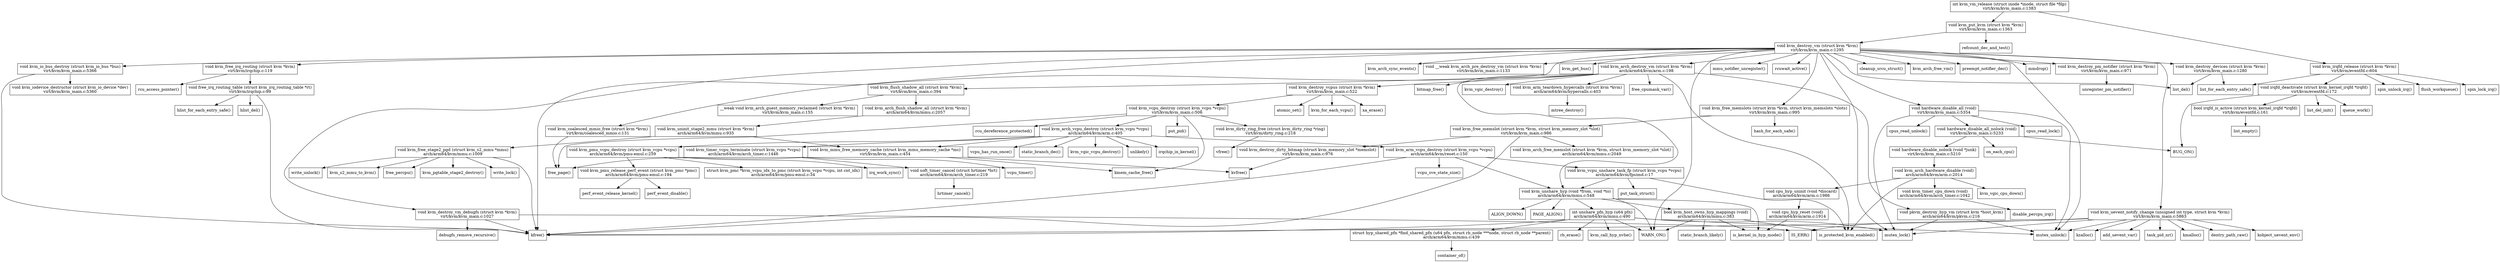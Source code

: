 // subgraph node: kvm_vm_release
// subgraph edge: kvm_vm_release->kvm_put_kvm
// subgraph node: kvm_put_kvm
// subgraph edge: kvm_put_kvm->refcount_dec_and_test
// subgraph node: refcount_dec_and_test
// subgraph edge: kvm_put_kvm->kvm_destroy_vm
// subgraph node: kvm_destroy_vm
// subgraph edge: kvm_destroy_vm->WARN_ON
// subgraph node: WARN_ON
// subgraph edge: kvm_destroy_vm->list_del
// subgraph node: list_del
// subgraph edge: kvm_destroy_vm->mutex_lock
// subgraph node: mutex_lock
// subgraph edge: kvm_destroy_vm->mutex_unlock
// subgraph node: mutex_unlock
// subgraph edge: kvm_destroy_vm->kvm_destroy_pm_notifier
// subgraph node: kvm_destroy_pm_notifier
// subgraph edge: kvm_destroy_pm_notifier->unregister_pm_notifier
// subgraph node: unregister_pm_notifier
// subgraph edge: kvm_destroy_vm->kvm_uevent_notify_change
// subgraph node: kvm_uevent_notify_change
// subgraph edge: kvm_uevent_notify_change->IS_ERR
// subgraph node: IS_ERR
// subgraph edge: kvm_uevent_notify_change->kfree
// subgraph node: kfree
// subgraph edge: kvm_uevent_notify_change->mutex_lock
// subgraph edge: kvm_uevent_notify_change->mutex_unlock
// subgraph edge: kvm_uevent_notify_change->kzalloc
// subgraph node: kzalloc
// subgraph edge: kvm_uevent_notify_change->add_uevent_var
// subgraph node: add_uevent_var
// subgraph edge: kvm_uevent_notify_change->task_pid_nr
// subgraph node: task_pid_nr
// subgraph edge: kvm_uevent_notify_change->kmalloc
// subgraph node: kmalloc
// subgraph edge: kvm_uevent_notify_change->dentry_path_raw
// subgraph node: dentry_path_raw
// subgraph edge: kvm_uevent_notify_change->kobject_uevent_env
// subgraph node: kobject_uevent_env
// subgraph edge: kvm_destroy_vm->kvm_destroy_vm_debugfs
// subgraph node: kvm_destroy_vm_debugfs
// subgraph edge: kvm_destroy_vm_debugfs->IS_ERR
// subgraph edge: kvm_destroy_vm_debugfs->kfree
// subgraph edge: kvm_destroy_vm_debugfs->debugfs_remove_recursive
// subgraph node: debugfs_remove_recursive
// subgraph edge: kvm_destroy_vm->kvm_arch_sync_events
// subgraph node: kvm_arch_sync_events
// subgraph edge: kvm_destroy_vm->kvm_arch_pre_destroy_vm
// subgraph node: kvm_arch_pre_destroy_vm
// subgraph edge: kvm_destroy_vm->kvm_free_irq_routing
// subgraph node: kvm_free_irq_routing
// subgraph edge: kvm_free_irq_routing->rcu_access_pointer
// subgraph node: rcu_access_pointer
// subgraph edge: kvm_free_irq_routing->free_irq_routing_table
// subgraph node: free_irq_routing_table
// subgraph edge: free_irq_routing_table->kfree
// subgraph edge: free_irq_routing_table->hlist_for_each_entry_safe
// subgraph node: hlist_for_each_entry_safe
// subgraph edge: free_irq_routing_table->hlist_del
// subgraph node: hlist_del
// subgraph edge: kvm_destroy_vm->kvm_get_bus
// subgraph node: kvm_get_bus
// subgraph edge: kvm_destroy_vm->kvm_io_bus_destroy
// subgraph node: kvm_io_bus_destroy
// subgraph edge: kvm_io_bus_destroy->kfree
// subgraph edge: kvm_io_bus_destroy->kvm_iodevice_destructor
// subgraph node: kvm_iodevice_destructor
// subgraph edge: kvm_destroy_vm->kvm_coalesced_mmio_free
// subgraph node: kvm_coalesced_mmio_free
// subgraph edge: kvm_coalesced_mmio_free->free_page
// subgraph node: free_page
// subgraph edge: kvm_destroy_vm->mmu_notifier_unregister
// subgraph node: mmu_notifier_unregister
// subgraph edge: kvm_destroy_vm->rcuwait_active
// subgraph node: rcuwait_active
// subgraph edge: kvm_destroy_vm->kvm_flush_shadow_all
// subgraph node: kvm_flush_shadow_all
// subgraph edge: kvm_flush_shadow_all->kvm_arch_flush_shadow_all
// subgraph node: kvm_arch_flush_shadow_all
// subgraph edge: kvm_arch_flush_shadow_all->kvm_uninit_stage2_mmu
// subgraph node: kvm_uninit_stage2_mmu
// subgraph edge: kvm_uninit_stage2_mmu->kvm_free_stage2_pgd
// subgraph node: kvm_free_stage2_pgd
// subgraph edge: kvm_free_stage2_pgd->write_lock
// subgraph node: write_lock
// subgraph edge: kvm_free_stage2_pgd->write_unlock
// subgraph node: write_unlock
// subgraph edge: kvm_free_stage2_pgd->kfree
// subgraph edge: kvm_free_stage2_pgd->kvm_s2_mmu_to_kvm
// subgraph node: kvm_s2_mmu_to_kvm
// subgraph edge: kvm_free_stage2_pgd->free_percpu
// subgraph node: free_percpu
// subgraph edge: kvm_free_stage2_pgd->kvm_pgtable_stage2_destroy
// subgraph node: kvm_pgtable_stage2_destroy
// subgraph edge: kvm_uninit_stage2_mmu->kvm_mmu_free_memory_cache
// subgraph node: kvm_mmu_free_memory_cache
// subgraph edge: kvm_mmu_free_memory_cache->free_page
// subgraph edge: kvm_mmu_free_memory_cache->kmem_cache_free
// subgraph node: kmem_cache_free
// subgraph edge: kvm_mmu_free_memory_cache->kvfree
// subgraph node: kvfree
// subgraph edge: kvm_flush_shadow_all->kvm_arch_guest_memory_reclaimed
// subgraph node: kvm_arch_guest_memory_reclaimed
// subgraph edge: kvm_destroy_vm->kvm_arch_destroy_vm
// subgraph node: kvm_arch_destroy_vm
// subgraph edge: kvm_arch_destroy_vm->kfree
// subgraph edge: kvm_arch_destroy_vm->is_protected_kvm_enabled
// subgraph node: is_protected_kvm_enabled
// subgraph edge: kvm_arch_destroy_vm->free_cpumask_var
// subgraph node: free_cpumask_var
// subgraph edge: kvm_arch_destroy_vm->bitmap_free
// subgraph node: bitmap_free
// subgraph edge: kvm_arch_destroy_vm->kvm_vgic_destroy
// subgraph node: kvm_vgic_destroy
// subgraph edge: kvm_arch_destroy_vm->pkvm_destroy_hyp_vm
// subgraph node: pkvm_destroy_hyp_vm
// subgraph edge: pkvm_destroy_hyp_vm->mutex_lock
// subgraph edge: pkvm_destroy_hyp_vm->mutex_unlock
// subgraph edge: kvm_arch_destroy_vm->kvm_destroy_vcpus
// subgraph node: kvm_destroy_vcpus
// subgraph edge: kvm_destroy_vcpus->kvm_for_each_vcpu
// subgraph node: kvm_for_each_vcpu
// subgraph edge: kvm_destroy_vcpus->kvm_vcpu_destroy
// subgraph node: kvm_vcpu_destroy
// subgraph edge: kvm_vcpu_destroy->free_page
// subgraph edge: kvm_vcpu_destroy->kmem_cache_free
// subgraph edge: kvm_vcpu_destroy->kvm_arch_vcpu_destroy
// subgraph node: kvm_arch_vcpu_destroy
// subgraph edge: kvm_arch_vcpu_destroy->unlikely
// subgraph node: unlikely
// subgraph edge: kvm_arch_vcpu_destroy->irqchip_in_kernel
// subgraph node: irqchip_in_kernel
// subgraph edge: kvm_arch_vcpu_destroy->kvm_mmu_free_memory_cache
// subgraph edge: kvm_arch_vcpu_destroy->vcpu_has_run_once
// subgraph node: vcpu_has_run_once
// subgraph edge: kvm_arch_vcpu_destroy->static_branch_dec
// subgraph node: static_branch_dec
// subgraph edge: kvm_arch_vcpu_destroy->kvm_timer_vcpu_terminate
// subgraph node: kvm_timer_vcpu_terminate
// subgraph edge: kvm_timer_vcpu_terminate->soft_timer_cancel
// subgraph node: soft_timer_cancel
// subgraph edge: soft_timer_cancel->hrtimer_cancel
// subgraph node: hrtimer_cancel
// subgraph edge: kvm_timer_vcpu_terminate->vcpu_timer
// subgraph node: vcpu_timer
// subgraph edge: kvm_arch_vcpu_destroy->kvm_pmu_vcpu_destroy
// subgraph node: kvm_pmu_vcpu_destroy
// subgraph edge: kvm_pmu_vcpu_destroy->kvm_vcpu_idx_to_pmc
// subgraph node: kvm_vcpu_idx_to_pmc
// subgraph edge: kvm_pmu_vcpu_destroy->kvm_pmu_release_perf_event
// subgraph node: kvm_pmu_release_perf_event
// subgraph edge: kvm_pmu_release_perf_event->perf_event_disable
// subgraph node: perf_event_disable
// subgraph edge: kvm_pmu_release_perf_event->perf_event_release_kernel
// subgraph node: perf_event_release_kernel
// subgraph edge: kvm_pmu_vcpu_destroy->irq_work_sync
// subgraph node: irq_work_sync
// subgraph edge: kvm_arch_vcpu_destroy->kvm_vgic_vcpu_destroy
// subgraph node: kvm_vgic_vcpu_destroy
// subgraph edge: kvm_arch_vcpu_destroy->kvm_arm_vcpu_destroy
// subgraph node: kvm_arm_vcpu_destroy
// subgraph edge: kvm_arm_vcpu_destroy->kfree
// subgraph edge: kvm_arm_vcpu_destroy->kvm_unshare_hyp
// subgraph node: kvm_unshare_hyp
// subgraph edge: kvm_unshare_hyp->WARN_ON
// subgraph edge: kvm_unshare_hyp->is_kernel_in_hyp_mode
// subgraph node: is_kernel_in_hyp_mode
// subgraph edge: kvm_unshare_hyp->ALIGN_DOWN
// subgraph node: ALIGN_DOWN
// subgraph edge: kvm_unshare_hyp->kvm_host_owns_hyp_mappings
// subgraph node: kvm_host_owns_hyp_mappings
// subgraph edge: kvm_host_owns_hyp_mappings->WARN_ON
// subgraph edge: kvm_host_owns_hyp_mappings->is_protected_kvm_enabled
// subgraph edge: kvm_host_owns_hyp_mappings->is_kernel_in_hyp_mode
// subgraph edge: kvm_host_owns_hyp_mappings->static_branch_likely
// subgraph node: static_branch_likely
// subgraph edge: kvm_unshare_hyp->PAGE_ALIGN
// subgraph node: PAGE_ALIGN
// subgraph edge: kvm_unshare_hyp->unshare_pfn_hyp
// subgraph node: unshare_pfn_hyp
// subgraph edge: unshare_pfn_hyp->WARN_ON
// subgraph edge: unshare_pfn_hyp->kfree
// subgraph edge: unshare_pfn_hyp->mutex_lock
// subgraph edge: unshare_pfn_hyp->mutex_unlock
// subgraph edge: unshare_pfn_hyp->kvm_call_hyp_nvhe
// subgraph node: kvm_call_hyp_nvhe
// subgraph edge: unshare_pfn_hyp->find_shared_pfn
// subgraph node: find_shared_pfn
// subgraph edge: find_shared_pfn->container_of
// subgraph node: container_of
// subgraph edge: unshare_pfn_hyp->rb_erase
// subgraph node: rb_erase
// subgraph edge: kvm_arm_vcpu_destroy->kvm_vcpu_unshare_task_fp
// subgraph node: kvm_vcpu_unshare_task_fp
// subgraph edge: kvm_vcpu_unshare_task_fp->is_protected_kvm_enabled
// subgraph edge: kvm_vcpu_unshare_task_fp->kvm_unshare_hyp
// subgraph edge: kvm_vcpu_unshare_task_fp->put_task_struct
// subgraph node: put_task_struct
// subgraph edge: kvm_arm_vcpu_destroy->vcpu_sve_state_size
// subgraph node: vcpu_sve_state_size
// subgraph edge: kvm_vcpu_destroy->kvm_dirty_ring_free
// subgraph node: kvm_dirty_ring_free
// subgraph edge: kvm_dirty_ring_free->vfree
// subgraph node: vfree
// subgraph edge: kvm_vcpu_destroy->put_pid
// subgraph node: put_pid
// subgraph edge: kvm_vcpu_destroy->rcu_dereference_protected
// subgraph node: rcu_dereference_protected
// subgraph edge: kvm_destroy_vcpus->xa_erase
// subgraph node: xa_erase
// subgraph edge: kvm_destroy_vcpus->atomic_set
// subgraph node: atomic_set
// subgraph edge: kvm_arch_destroy_vm->kvm_unshare_hyp
// subgraph edge: kvm_arch_destroy_vm->kvm_arm_teardown_hypercalls
// subgraph node: kvm_arm_teardown_hypercalls
// subgraph edge: kvm_arm_teardown_hypercalls->mtree_destroy
// subgraph node: mtree_destroy
// subgraph edge: kvm_destroy_vm->kvm_destroy_devices
// subgraph node: kvm_destroy_devices
// subgraph edge: kvm_destroy_devices->list_del
// subgraph edge: kvm_destroy_devices->list_for_each_entry_safe
// subgraph node: list_for_each_entry_safe
// subgraph edge: kvm_destroy_vm->kvm_free_memslots
// subgraph node: kvm_free_memslots
// subgraph edge: kvm_free_memslots->hash_for_each_safe
// subgraph node: hash_for_each_safe
// subgraph edge: kvm_free_memslots->kvm_free_memslot
// subgraph node: kvm_free_memslot
// subgraph edge: kvm_free_memslot->kfree
// subgraph edge: kvm_free_memslot->kvm_destroy_dirty_bitmap
// subgraph node: kvm_destroy_dirty_bitmap
// subgraph edge: kvm_destroy_dirty_bitmap->kvfree
// subgraph edge: kvm_free_memslot->kvm_arch_free_memslot
// subgraph node: kvm_arch_free_memslot
// subgraph edge: kvm_destroy_vm->cleanup_srcu_struct
// subgraph node: cleanup_srcu_struct
// subgraph edge: kvm_destroy_vm->kvm_arch_free_vm
// subgraph node: kvm_arch_free_vm
// subgraph edge: kvm_destroy_vm->preempt_notifier_dec
// subgraph node: preempt_notifier_dec
// subgraph edge: kvm_destroy_vm->hardware_disable_all
// subgraph node: hardware_disable_all
// subgraph edge: hardware_disable_all->mutex_lock
// subgraph edge: hardware_disable_all->mutex_unlock
// subgraph edge: hardware_disable_all->cpus_read_lock
// subgraph node: cpus_read_lock
// subgraph edge: hardware_disable_all->hardware_disable_all_nolock
// subgraph node: hardware_disable_all_nolock
// subgraph edge: hardware_disable_all_nolock->BUG_ON
// subgraph node: BUG_ON
// subgraph edge: hardware_disable_all_nolock->on_each_cpu
// subgraph node: on_each_cpu
// subgraph edge: hardware_disable_all_nolock->hardware_disable_nolock
// subgraph node: hardware_disable_nolock
// subgraph edge: hardware_disable_nolock->kvm_arch_hardware_disable
// subgraph node: kvm_arch_hardware_disable
// subgraph edge: kvm_arch_hardware_disable->is_protected_kvm_enabled
// subgraph edge: kvm_arch_hardware_disable->cpu_hyp_uninit
// subgraph node: cpu_hyp_uninit
// subgraph edge: cpu_hyp_uninit->cpu_hyp_reset
// subgraph node: cpu_hyp_reset
// subgraph edge: cpu_hyp_reset->is_kernel_in_hyp_mode
// subgraph edge: kvm_arch_hardware_disable->kvm_timer_cpu_down
// subgraph node: kvm_timer_cpu_down
// subgraph edge: kvm_timer_cpu_down->disable_percpu_irq
// subgraph node: disable_percpu_irq
// subgraph edge: kvm_arch_hardware_disable->kvm_vgic_cpu_down
// subgraph node: kvm_vgic_cpu_down
// subgraph edge: hardware_disable_all->cpus_read_unlock
// subgraph node: cpus_read_unlock
// subgraph edge: kvm_destroy_vm->mmdrop
// subgraph node: mmdrop
// subgraph edge: kvm_vm_release->kvm_irqfd_release
// subgraph node: kvm_irqfd_release
// subgraph edge: kvm_irqfd_release->list_for_each_entry_safe
// subgraph edge: kvm_irqfd_release->spin_lock_irq
// subgraph node: spin_lock_irq
// subgraph edge: kvm_irqfd_release->irqfd_deactivate
// subgraph node: irqfd_deactivate
// subgraph edge: irqfd_deactivate->BUG_ON
// subgraph edge: irqfd_deactivate->irqfd_is_active
// subgraph node: irqfd_is_active
// subgraph edge: irqfd_is_active->list_empty
// subgraph node: list_empty
// subgraph edge: irqfd_deactivate->list_del_init
// subgraph node: list_del_init
// subgraph edge: irqfd_deactivate->queue_work
// subgraph node: queue_work
// subgraph edge: kvm_irqfd_release->spin_unlock_irq
// subgraph node: spin_unlock_irq
// subgraph edge: kvm_irqfd_release->flush_workqueue
// subgraph node: flush_workqueue
digraph gvpr_result {
	node [shape=box];
	soft_timer_cancel	[label="void soft_timer_cancel (struct hrtimer *hrt)
arch/arm64/kvm/arch_timer.c:219"];
	hrtimer_cancel	[label="hrtimer_cancel()"];
	soft_timer_cancel -> hrtimer_cancel;
	WARN_ON	[label="WARN_ON()"];
	unlikely	[label="unlikely()"];
	irqchip_in_kernel	[label="irqchip_in_kernel()"];
	vcpu_timer	[label="vcpu_timer()"];
	write_lock	[label="write_lock()"];
	write_unlock	[label="write_unlock()"];
	BUG_ON	[label="BUG_ON()"];
	kvm_vcpu_idx_to_pmc	[label="struct kvm_pmc *kvm_vcpu_idx_to_pmc (struct kvm_vcpu *vcpu, int cnt_idx)
arch/arm64/kvm/pmu-emul.c:34"];
	IS_ERR	[label="IS_ERR()"];
	container_of	[label="container_of()"];
	kvm_pmu_release_perf_event	[label="void kvm_pmu_release_perf_event (struct kvm_pmc *pmc)
arch/arm64/kvm/pmu-emul.c:194"];
	perf_event_disable	[label="perf_event_disable()"];
	kvm_pmu_release_perf_event -> perf_event_disable;
	perf_event_release_kernel	[label="perf_event_release_kernel()"];
	kvm_pmu_release_perf_event -> perf_event_release_kernel;
	list_del	[label="list_del()"];
	kfree	[label="kfree()"];
	is_protected_kvm_enabled	[label="is_protected_kvm_enabled()"];
	is_kernel_in_hyp_mode	[label="is_kernel_in_hyp_mode()"];
	on_each_cpu	[label="on_each_cpu()"];
	mutex_lock	[label="mutex_lock()"];
	mutex_unlock	[label="mutex_unlock()"];
	static_branch_likely	[label="static_branch_likely()"];
	disable_percpu_irq	[label="disable_percpu_irq()"];
	kvm_for_each_vcpu	[label="kvm_for_each_vcpu()"];
	cpu_hyp_reset	[label="void cpu_hyp_reset (void)
arch/arm64/kvm/arm.c:1914"];
	cpu_hyp_reset -> is_kernel_in_hyp_mode;
	kvm_call_hyp_nvhe	[label="kvm_call_hyp_nvhe()"];
	ALIGN_DOWN	[label="ALIGN_DOWN()"];
	kzalloc	[label="kzalloc()"];
	kvm_host_owns_hyp_mappings	[label="bool kvm_host_owns_hyp_mappings (void)
arch/arm64/kvm/mmu.c:383"];
	kvm_host_owns_hyp_mappings -> WARN_ON;
	kvm_host_owns_hyp_mappings -> is_protected_kvm_enabled;
	kvm_host_owns_hyp_mappings -> is_kernel_in_hyp_mode;
	kvm_host_owns_hyp_mappings -> static_branch_likely;
	PAGE_ALIGN	[label="PAGE_ALIGN()"];
	free_page	[label="free_page()"];
	cpu_hyp_uninit	[label="void cpu_hyp_uninit (void *discard)
arch/arm64/kvm/arm.c:1986"];
	cpu_hyp_uninit -> cpu_hyp_reset;
	free_cpumask_var	[label="free_cpumask_var()"];
	hardware_disable_nolock	[label="void hardware_disable_nolock (void *junk)
virt/kvm/kvm_main.c:5210"];
	kvm_arch_hardware_disable	[label="void kvm_arch_hardware_disable (void)
arch/arm64/kvm/arm.c:2014"];
	hardware_disable_nolock -> kvm_arch_hardware_disable;
	kvm_arch_hardware_disable -> is_protected_kvm_enabled;
	kvm_arch_hardware_disable -> cpu_hyp_uninit;
	kvm_timer_cpu_down	[label="void kvm_timer_cpu_down (void)
arch/arm64/kvm/arch_timer.c:1042"];
	kvm_arch_hardware_disable -> kvm_timer_cpu_down;
	kvm_vgic_cpu_down	[label="kvm_vgic_cpu_down()"];
	kvm_arch_hardware_disable -> kvm_vgic_cpu_down;
	kvm_timer_cpu_down -> disable_percpu_irq;
	bitmap_free	[label="bitmap_free()"];
	list_empty	[label="list_empty()"];
	kmem_cache_free	[label="kmem_cache_free()"];
	kvm_put_kvm	[label="void kvm_put_kvm (struct kvm *kvm)
virt/kvm/kvm_main.c:1363"];
	refcount_dec_and_test	[label="refcount_dec_and_test()"];
	kvm_put_kvm -> refcount_dec_and_test;
	kvm_destroy_vm	[label="void kvm_destroy_vm (struct kvm *kvm)
virt/kvm/kvm_main.c:1295"];
	kvm_put_kvm -> kvm_destroy_vm;
	kvm_destroy_vm -> WARN_ON;
	kvm_destroy_vm -> list_del;
	kvm_destroy_vm -> mutex_lock;
	kvm_destroy_vm -> mutex_unlock;
	kvm_destroy_pm_notifier	[label="void kvm_destroy_pm_notifier (struct kvm *kvm)
virt/kvm/kvm_main.c:971"];
	kvm_destroy_vm -> kvm_destroy_pm_notifier;
	kvm_uevent_notify_change	[label="void kvm_uevent_notify_change (unsigned int type, struct kvm *kvm)
virt/kvm/kvm_main.c:5863"];
	kvm_destroy_vm -> kvm_uevent_notify_change;
	kvm_destroy_vm_debugfs	[label="void kvm_destroy_vm_debugfs (struct kvm *kvm)
virt/kvm/kvm_main.c:1027"];
	kvm_destroy_vm -> kvm_destroy_vm_debugfs;
	kvm_arch_sync_events	[label="kvm_arch_sync_events()"];
	kvm_destroy_vm -> kvm_arch_sync_events;
	kvm_arch_pre_destroy_vm	[label="void __weak kvm_arch_pre_destroy_vm (struct kvm *kvm)
virt/kvm/kvm_main.c:1133"];
	kvm_destroy_vm -> kvm_arch_pre_destroy_vm;
	kvm_free_irq_routing	[label="void kvm_free_irq_routing (struct kvm *kvm)
virt/kvm/irqchip.c:119"];
	kvm_destroy_vm -> kvm_free_irq_routing;
	kvm_get_bus	[label="kvm_get_bus()"];
	kvm_destroy_vm -> kvm_get_bus;
	kvm_io_bus_destroy	[label="void kvm_io_bus_destroy (struct kvm_io_bus *bus)
virt/kvm/kvm_main.c:5366"];
	kvm_destroy_vm -> kvm_io_bus_destroy;
	kvm_coalesced_mmio_free	[label="void kvm_coalesced_mmio_free (struct kvm *kvm)
virt/kvm/coalesced_mmio.c:131"];
	kvm_destroy_vm -> kvm_coalesced_mmio_free;
	mmu_notifier_unregister	[label="mmu_notifier_unregister()"];
	kvm_destroy_vm -> mmu_notifier_unregister;
	rcuwait_active	[label="rcuwait_active()"];
	kvm_destroy_vm -> rcuwait_active;
	kvm_flush_shadow_all	[label="void kvm_flush_shadow_all (struct kvm *kvm)
virt/kvm/kvm_main.c:394"];
	kvm_destroy_vm -> kvm_flush_shadow_all;
	kvm_arch_destroy_vm	[label="void kvm_arch_destroy_vm (struct kvm *kvm)
arch/arm64/kvm/arm.c:198"];
	kvm_destroy_vm -> kvm_arch_destroy_vm;
	kvm_destroy_devices	[label="void kvm_destroy_devices (struct kvm *kvm)
virt/kvm/kvm_main.c:1280"];
	kvm_destroy_vm -> kvm_destroy_devices;
	kvm_free_memslots	[label="void kvm_free_memslots (struct kvm *kvm, struct kvm_memslots *slots)
virt/kvm/kvm_main.c:995"];
	kvm_destroy_vm -> kvm_free_memslots;
	cleanup_srcu_struct	[label="cleanup_srcu_struct()"];
	kvm_destroy_vm -> cleanup_srcu_struct;
	kvm_arch_free_vm	[label="kvm_arch_free_vm()"];
	kvm_destroy_vm -> kvm_arch_free_vm;
	preempt_notifier_dec	[label="preempt_notifier_dec()"];
	kvm_destroy_vm -> preempt_notifier_dec;
	hardware_disable_all	[label="void hardware_disable_all (void)
virt/kvm/kvm_main.c:5354"];
	kvm_destroy_vm -> hardware_disable_all;
	mmdrop	[label="mmdrop()"];
	kvm_destroy_vm -> mmdrop;
	unregister_pm_notifier	[label="unregister_pm_notifier()"];
	kvm_destroy_pm_notifier -> unregister_pm_notifier;
	kvm_uevent_notify_change -> IS_ERR;
	kvm_uevent_notify_change -> kfree;
	kvm_uevent_notify_change -> mutex_lock;
	kvm_uevent_notify_change -> mutex_unlock;
	kvm_uevent_notify_change -> kzalloc;
	add_uevent_var	[label="add_uevent_var()"];
	kvm_uevent_notify_change -> add_uevent_var;
	task_pid_nr	[label="task_pid_nr()"];
	kvm_uevent_notify_change -> task_pid_nr;
	kmalloc	[label="kmalloc()"];
	kvm_uevent_notify_change -> kmalloc;
	dentry_path_raw	[label="dentry_path_raw()"];
	kvm_uevent_notify_change -> dentry_path_raw;
	kobject_uevent_env	[label="kobject_uevent_env()"];
	kvm_uevent_notify_change -> kobject_uevent_env;
	kvm_destroy_vm_debugfs -> IS_ERR;
	kvm_destroy_vm_debugfs -> kfree;
	debugfs_remove_recursive	[label="debugfs_remove_recursive()"];
	kvm_destroy_vm_debugfs -> debugfs_remove_recursive;
	rcu_access_pointer	[label="rcu_access_pointer()"];
	kvm_free_irq_routing -> rcu_access_pointer;
	free_irq_routing_table	[label="void free_irq_routing_table (struct kvm_irq_routing_table *rt)
virt/kvm/irqchip.c:99"];
	kvm_free_irq_routing -> free_irq_routing_table;
	kvm_io_bus_destroy -> kfree;
	kvm_iodevice_destructor	[label="void kvm_iodevice_destructor (struct kvm_io_device *dev)
virt/kvm/kvm_main.c:5360"];
	kvm_io_bus_destroy -> kvm_iodevice_destructor;
	kvm_coalesced_mmio_free -> free_page;
	kvm_arch_flush_shadow_all	[label="void kvm_arch_flush_shadow_all (struct kvm *kvm)
arch/arm64/kvm/mmu.c:2057"];
	kvm_flush_shadow_all -> kvm_arch_flush_shadow_all;
	kvm_arch_guest_memory_reclaimed	[label="__weak void kvm_arch_guest_memory_reclaimed (struct kvm *kvm)
virt/kvm/kvm_main.c:155"];
	kvm_flush_shadow_all -> kvm_arch_guest_memory_reclaimed;
	kvm_arch_destroy_vm -> kfree;
	kvm_arch_destroy_vm -> is_protected_kvm_enabled;
	kvm_arch_destroy_vm -> free_cpumask_var;
	kvm_arch_destroy_vm -> bitmap_free;
	kvm_vgic_destroy	[label="kvm_vgic_destroy()"];
	kvm_arch_destroy_vm -> kvm_vgic_destroy;
	pkvm_destroy_hyp_vm	[label="void pkvm_destroy_hyp_vm (struct kvm *host_kvm)
arch/arm64/kvm/pkvm.c:216"];
	kvm_arch_destroy_vm -> pkvm_destroy_hyp_vm;
	kvm_destroy_vcpus	[label="void kvm_destroy_vcpus (struct kvm *kvm)
virt/kvm/kvm_main.c:522"];
	kvm_arch_destroy_vm -> kvm_destroy_vcpus;
	kvm_unshare_hyp	[label="void kvm_unshare_hyp (void *from, void *to)
arch/arm64/kvm/mmu.c:548"];
	kvm_arch_destroy_vm -> kvm_unshare_hyp;
	kvm_arm_teardown_hypercalls	[label="void kvm_arm_teardown_hypercalls (struct kvm *kvm)
arch/arm64/kvm/hypercalls.c:403"];
	kvm_arch_destroy_vm -> kvm_arm_teardown_hypercalls;
	kvm_destroy_devices -> list_del;
	list_for_each_entry_safe	[label="list_for_each_entry_safe()"];
	kvm_destroy_devices -> list_for_each_entry_safe;
	hash_for_each_safe	[label="hash_for_each_safe()"];
	kvm_free_memslots -> hash_for_each_safe;
	kvm_free_memslot	[label="void kvm_free_memslot (struct kvm *kvm, struct kvm_memory_slot *slot)
virt/kvm/kvm_main.c:986"];
	kvm_free_memslots -> kvm_free_memslot;
	hardware_disable_all -> mutex_lock;
	hardware_disable_all -> mutex_unlock;
	cpus_read_lock	[label="cpus_read_lock()"];
	hardware_disable_all -> cpus_read_lock;
	hardware_disable_all_nolock	[label="void hardware_disable_all_nolock (void)
virt/kvm/kvm_main.c:5233"];
	hardware_disable_all -> hardware_disable_all_nolock;
	cpus_read_unlock	[label="cpus_read_unlock()"];
	hardware_disable_all -> cpus_read_unlock;
	free_irq_routing_table -> kfree;
	hlist_for_each_entry_safe	[label="hlist_for_each_entry_safe()"];
	free_irq_routing_table -> hlist_for_each_entry_safe;
	hlist_del	[label="hlist_del()"];
	free_irq_routing_table -> hlist_del;
	kvm_uninit_stage2_mmu	[label="void kvm_uninit_stage2_mmu (struct kvm *kvm)
arch/arm64/kvm/mmu.c:935"];
	kvm_arch_flush_shadow_all -> kvm_uninit_stage2_mmu;
	kvm_free_stage2_pgd	[label="void kvm_free_stage2_pgd (struct kvm_s2_mmu *mmu)
arch/arm64/kvm/mmu.c:1009"];
	kvm_uninit_stage2_mmu -> kvm_free_stage2_pgd;
	kvm_mmu_free_memory_cache	[label="void kvm_mmu_free_memory_cache (struct kvm_mmu_memory_cache *mc)
virt/kvm/kvm_main.c:454"];
	kvm_uninit_stage2_mmu -> kvm_mmu_free_memory_cache;
	kvm_free_stage2_pgd -> write_lock;
	kvm_free_stage2_pgd -> write_unlock;
	kvm_free_stage2_pgd -> kfree;
	kvm_s2_mmu_to_kvm	[label="kvm_s2_mmu_to_kvm()"];
	kvm_free_stage2_pgd -> kvm_s2_mmu_to_kvm;
	free_percpu	[label="free_percpu()"];
	kvm_free_stage2_pgd -> free_percpu;
	kvm_pgtable_stage2_destroy	[label="kvm_pgtable_stage2_destroy()"];
	kvm_free_stage2_pgd -> kvm_pgtable_stage2_destroy;
	kvm_mmu_free_memory_cache -> free_page;
	kvm_mmu_free_memory_cache -> kmem_cache_free;
	kvfree	[label="kvfree()"];
	kvm_mmu_free_memory_cache -> kvfree;
	pkvm_destroy_hyp_vm -> mutex_lock;
	pkvm_destroy_hyp_vm -> mutex_unlock;
	kvm_destroy_vcpus -> kvm_for_each_vcpu;
	kvm_vcpu_destroy	[label="void kvm_vcpu_destroy (struct kvm_vcpu *vcpu)
virt/kvm/kvm_main.c:506"];
	kvm_destroy_vcpus -> kvm_vcpu_destroy;
	xa_erase	[label="xa_erase()"];
	kvm_destroy_vcpus -> xa_erase;
	atomic_set	[label="atomic_set()"];
	kvm_destroy_vcpus -> atomic_set;
	kvm_unshare_hyp -> WARN_ON;
	kvm_unshare_hyp -> is_kernel_in_hyp_mode;
	kvm_unshare_hyp -> ALIGN_DOWN;
	kvm_unshare_hyp -> kvm_host_owns_hyp_mappings;
	kvm_unshare_hyp -> PAGE_ALIGN;
	unshare_pfn_hyp	[label="int unshare_pfn_hyp (u64 pfn)
arch/arm64/kvm/mmu.c:490"];
	kvm_unshare_hyp -> unshare_pfn_hyp;
	mtree_destroy	[label="mtree_destroy()"];
	kvm_arm_teardown_hypercalls -> mtree_destroy;
	kvm_vcpu_destroy -> free_page;
	kvm_vcpu_destroy -> kmem_cache_free;
	kvm_arch_vcpu_destroy	[label="void kvm_arch_vcpu_destroy (struct kvm_vcpu *vcpu)
arch/arm64/kvm/arm.c:405"];
	kvm_vcpu_destroy -> kvm_arch_vcpu_destroy;
	kvm_dirty_ring_free	[label="void kvm_dirty_ring_free (struct kvm_dirty_ring *ring)
virt/kvm/dirty_ring.c:218"];
	kvm_vcpu_destroy -> kvm_dirty_ring_free;
	put_pid	[label="put_pid()"];
	kvm_vcpu_destroy -> put_pid;
	rcu_dereference_protected	[label="rcu_dereference_protected()"];
	kvm_vcpu_destroy -> rcu_dereference_protected;
	kvm_arch_vcpu_destroy -> unlikely;
	kvm_arch_vcpu_destroy -> irqchip_in_kernel;
	kvm_arch_vcpu_destroy -> kvm_mmu_free_memory_cache;
	vcpu_has_run_once	[label="vcpu_has_run_once()"];
	kvm_arch_vcpu_destroy -> vcpu_has_run_once;
	static_branch_dec	[label="static_branch_dec()"];
	kvm_arch_vcpu_destroy -> static_branch_dec;
	kvm_timer_vcpu_terminate	[label="void kvm_timer_vcpu_terminate (struct kvm_vcpu *vcpu)
arch/arm64/kvm/arch_timer.c:1446"];
	kvm_arch_vcpu_destroy -> kvm_timer_vcpu_terminate;
	kvm_pmu_vcpu_destroy	[label="void kvm_pmu_vcpu_destroy (struct kvm_vcpu *vcpu)
arch/arm64/kvm/pmu-emul.c:259"];
	kvm_arch_vcpu_destroy -> kvm_pmu_vcpu_destroy;
	kvm_vgic_vcpu_destroy	[label="kvm_vgic_vcpu_destroy()"];
	kvm_arch_vcpu_destroy -> kvm_vgic_vcpu_destroy;
	kvm_arm_vcpu_destroy	[label="void kvm_arm_vcpu_destroy (struct kvm_vcpu *vcpu)
arch/arm64/kvm/reset.c:150"];
	kvm_arch_vcpu_destroy -> kvm_arm_vcpu_destroy;
	vfree	[label="vfree()"];
	kvm_dirty_ring_free -> vfree;
	kvm_timer_vcpu_terminate -> soft_timer_cancel;
	kvm_timer_vcpu_terminate -> vcpu_timer;
	kvm_pmu_vcpu_destroy -> kvm_vcpu_idx_to_pmc;
	kvm_pmu_vcpu_destroy -> kvm_pmu_release_perf_event;
	irq_work_sync	[label="irq_work_sync()"];
	kvm_pmu_vcpu_destroy -> irq_work_sync;
	kvm_arm_vcpu_destroy -> kfree;
	kvm_arm_vcpu_destroy -> kvm_unshare_hyp;
	kvm_vcpu_unshare_task_fp	[label="void kvm_vcpu_unshare_task_fp (struct kvm_vcpu *vcpu)
arch/arm64/kvm/fpsimd.c:17"];
	kvm_arm_vcpu_destroy -> kvm_vcpu_unshare_task_fp;
	vcpu_sve_state_size	[label="vcpu_sve_state_size()"];
	kvm_arm_vcpu_destroy -> vcpu_sve_state_size;
	kvm_vcpu_unshare_task_fp -> is_protected_kvm_enabled;
	kvm_vcpu_unshare_task_fp -> kvm_unshare_hyp;
	put_task_struct	[label="put_task_struct()"];
	kvm_vcpu_unshare_task_fp -> put_task_struct;
	unshare_pfn_hyp -> WARN_ON;
	unshare_pfn_hyp -> kfree;
	unshare_pfn_hyp -> mutex_lock;
	unshare_pfn_hyp -> mutex_unlock;
	unshare_pfn_hyp -> kvm_call_hyp_nvhe;
	find_shared_pfn	[label="struct hyp_shared_pfn *find_shared_pfn (u64 pfn, struct rb_node ***node, struct rb_node **parent)
arch/arm64/kvm/mmu.c:439"];
	unshare_pfn_hyp -> find_shared_pfn;
	rb_erase	[label="rb_erase()"];
	unshare_pfn_hyp -> rb_erase;
	find_shared_pfn -> container_of;
	kvm_free_memslot -> kfree;
	kvm_destroy_dirty_bitmap	[label="void kvm_destroy_dirty_bitmap (struct kvm_memory_slot *memslot)
virt/kvm/kvm_main.c:976"];
	kvm_free_memslot -> kvm_destroy_dirty_bitmap;
	kvm_arch_free_memslot	[label="void kvm_arch_free_memslot (struct kvm *kvm, struct kvm_memory_slot *slot)
arch/arm64/kvm/mmu.c:2049"];
	kvm_free_memslot -> kvm_arch_free_memslot;
	kvm_destroy_dirty_bitmap -> kvfree;
	hardware_disable_all_nolock -> BUG_ON;
	hardware_disable_all_nolock -> on_each_cpu;
	hardware_disable_all_nolock -> hardware_disable_nolock;
	spin_lock_irq	[label="spin_lock_irq()"];
	irqfd_deactivate	[label="void irqfd_deactivate (struct kvm_kernel_irqfd *irqfd)
virt/kvm/eventfd.c:172"];
	irqfd_deactivate -> BUG_ON;
	irqfd_is_active	[label="bool irqfd_is_active (struct kvm_kernel_irqfd *irqfd)
virt/kvm/eventfd.c:161"];
	irqfd_deactivate -> irqfd_is_active;
	list_del_init	[label="list_del_init()"];
	irqfd_deactivate -> list_del_init;
	queue_work	[label="queue_work()"];
	irqfd_deactivate -> queue_work;
	spin_unlock_irq	[label="spin_unlock_irq()"];
	flush_workqueue	[label="flush_workqueue()"];
	irqfd_is_active -> list_empty;
	kvm_vm_release	[label="int kvm_vm_release (struct inode *inode, struct file *filp)
virt/kvm/kvm_main.c:1383"];
	kvm_vm_release -> kvm_put_kvm;
	kvm_irqfd_release	[label="void kvm_irqfd_release (struct kvm *kvm)
virt/kvm/eventfd.c:604"];
	kvm_vm_release -> kvm_irqfd_release;
	kvm_irqfd_release -> list_for_each_entry_safe;
	kvm_irqfd_release -> spin_lock_irq;
	kvm_irqfd_release -> irqfd_deactivate;
	kvm_irqfd_release -> spin_unlock_irq;
	kvm_irqfd_release -> flush_workqueue;
}
